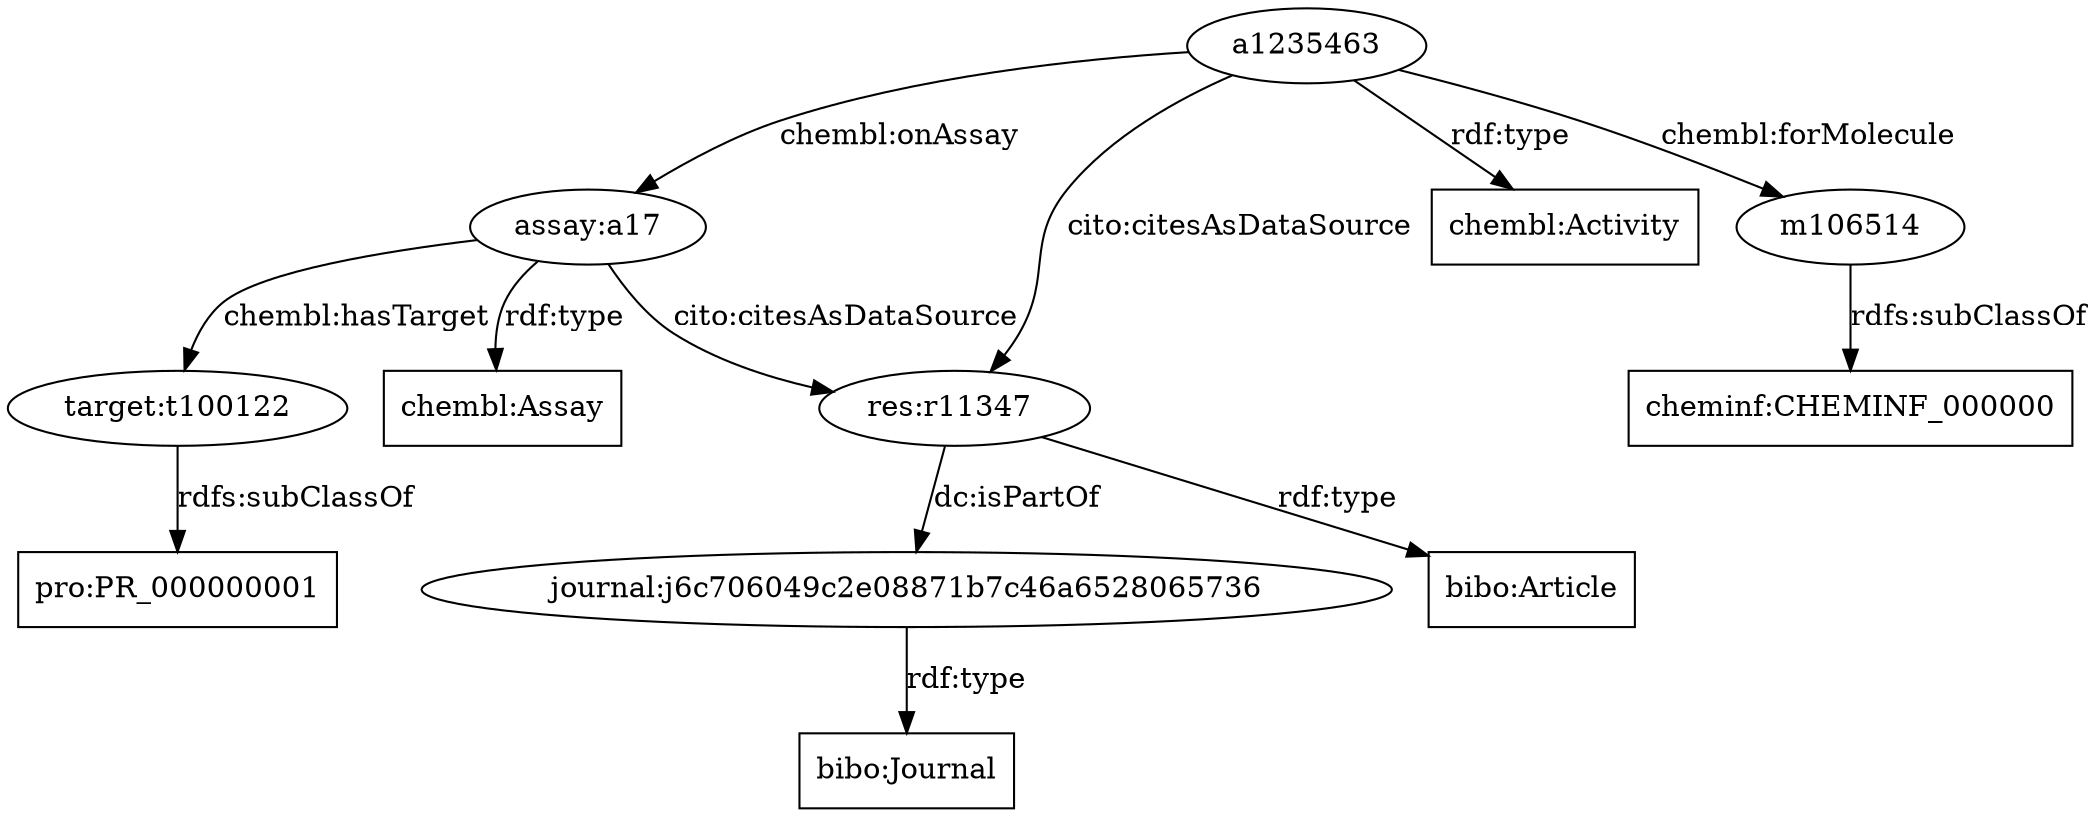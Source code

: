 
digraph G {

  center=""

  assay [label="assay:a17"] ;
  assayType [label="chembl:Assay",shape=box] ;
  doc [label="res:r11347 "];
  docType [label="bibo:Article",shape=box];
  journal [label="journal:j6c706049c2e08871b7c46a6528065736"];
  journalType [label="bibo:Journal",shape=box];
  target [label="target:t100122"];
  targetType [label="pro:PR_000000001",shape=box];
  activity [label="a1235463"];
  activityType [label="chembl:Activity",shape=box];
  mol [label="m106514"];
  molType [label="cheminf:CHEMINF_000000",shape=box];

  assay -> assayType [label="rdf:type"] ;
  assay -> doc [label="cito:citesAsDataSource"] ;
  doc -> docType [label="rdf:type"];
  doc -> journal [label="dc:isPartOf"];
  journal -> journalType [label="rdf:type"];
  assay -> target [label="chembl:hasTarget"];
  target -> targetType [label="rdfs:subClassOf"];
  activity -> activityType [label="rdf:type"];
  activity -> assay [label="chembl:onAssay"];
  activity -> mol [label="chembl:forMolecule"];
  activity -> doc [label="cito:citesAsDataSource"] ;
  mol -> molType [label="rdfs:subClassOf"];
}
